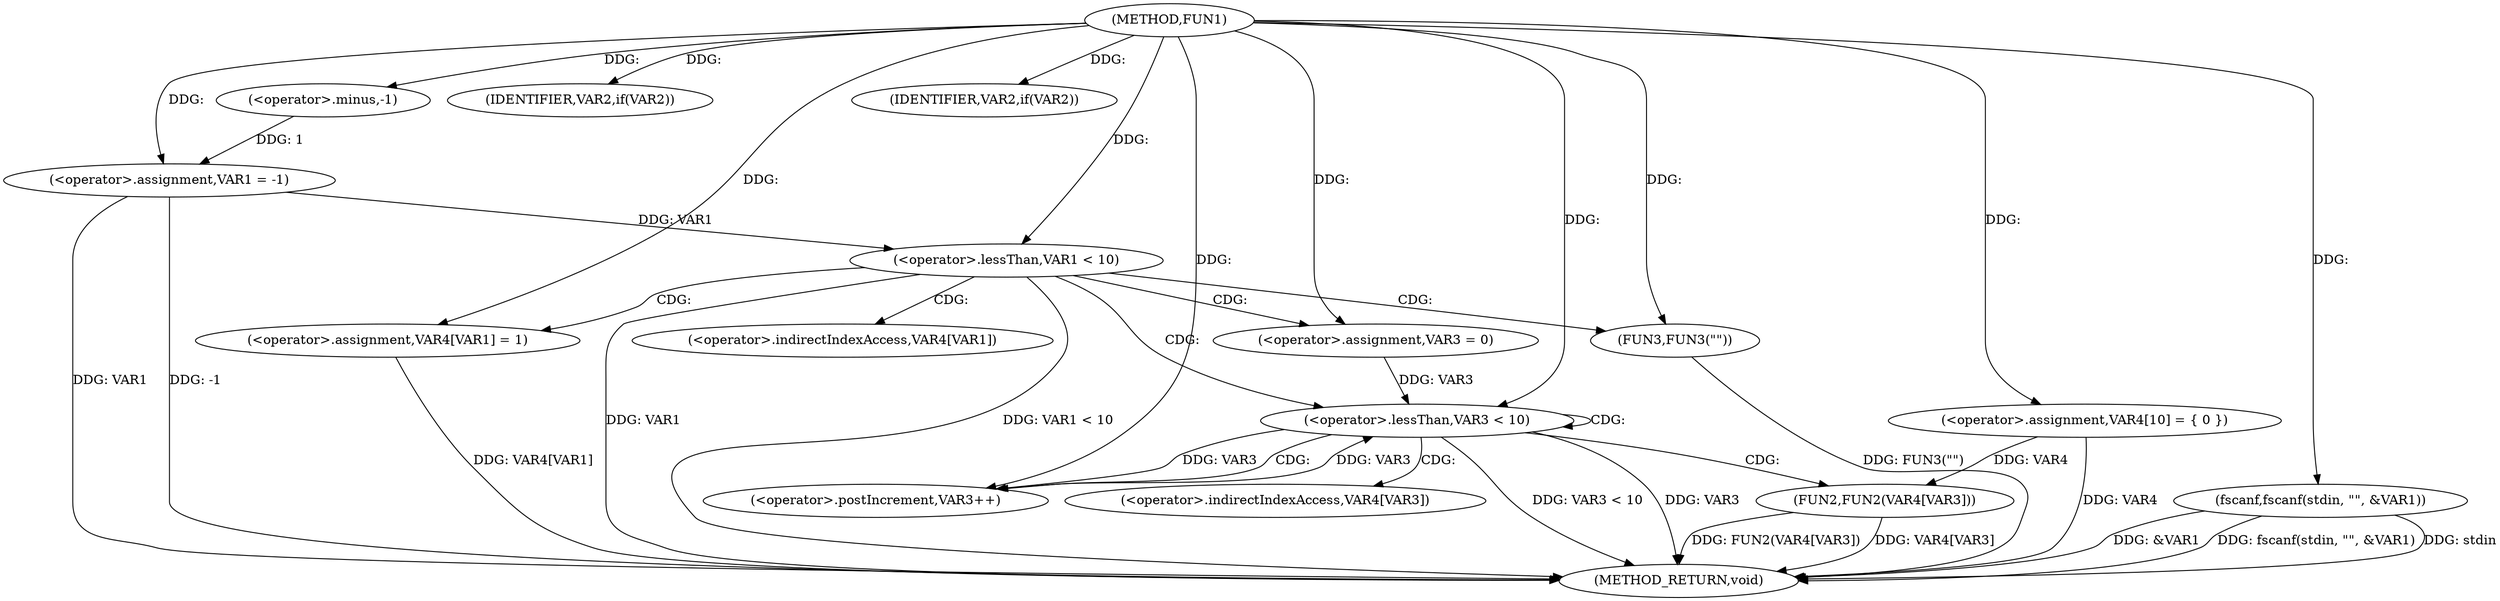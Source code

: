 digraph FUN1 {  
"1000100" [label = "(METHOD,FUN1)" ]
"1000151" [label = "(METHOD_RETURN,void)" ]
"1000103" [label = "(<operator>.assignment,VAR1 = -1)" ]
"1000105" [label = "(<operator>.minus,-1)" ]
"1000108" [label = "(IDENTIFIER,VAR2,if(VAR2))" ]
"1000110" [label = "(fscanf,fscanf(stdin, \"\", &VAR1))" ]
"1000116" [label = "(IDENTIFIER,VAR2,if(VAR2))" ]
"1000121" [label = "(<operator>.assignment,VAR4[10] = { 0 })" ]
"1000124" [label = "(<operator>.lessThan,VAR1 < 10)" ]
"1000128" [label = "(<operator>.assignment,VAR4[VAR1] = 1)" ]
"1000134" [label = "(<operator>.assignment,VAR3 = 0)" ]
"1000137" [label = "(<operator>.lessThan,VAR3 < 10)" ]
"1000140" [label = "(<operator>.postIncrement,VAR3++)" ]
"1000143" [label = "(FUN2,FUN2(VAR4[VAR3]))" ]
"1000149" [label = "(FUN3,FUN3(\"\"))" ]
"1000129" [label = "(<operator>.indirectIndexAccess,VAR4[VAR1])" ]
"1000144" [label = "(<operator>.indirectIndexAccess,VAR4[VAR3])" ]
  "1000124" -> "1000151"  [ label = "DDG: VAR1"] 
  "1000103" -> "1000151"  [ label = "DDG: VAR1"] 
  "1000103" -> "1000151"  [ label = "DDG: -1"] 
  "1000149" -> "1000151"  [ label = "DDG: FUN3(\"\")"] 
  "1000110" -> "1000151"  [ label = "DDG: stdin"] 
  "1000137" -> "1000151"  [ label = "DDG: VAR3 < 10"] 
  "1000124" -> "1000151"  [ label = "DDG: VAR1 < 10"] 
  "1000128" -> "1000151"  [ label = "DDG: VAR4[VAR1]"] 
  "1000143" -> "1000151"  [ label = "DDG: VAR4[VAR3]"] 
  "1000110" -> "1000151"  [ label = "DDG: &VAR1"] 
  "1000110" -> "1000151"  [ label = "DDG: fscanf(stdin, \"\", &VAR1)"] 
  "1000143" -> "1000151"  [ label = "DDG: FUN2(VAR4[VAR3])"] 
  "1000121" -> "1000151"  [ label = "DDG: VAR4"] 
  "1000137" -> "1000151"  [ label = "DDG: VAR3"] 
  "1000105" -> "1000103"  [ label = "DDG: 1"] 
  "1000100" -> "1000103"  [ label = "DDG: "] 
  "1000100" -> "1000105"  [ label = "DDG: "] 
  "1000100" -> "1000108"  [ label = "DDG: "] 
  "1000100" -> "1000110"  [ label = "DDG: "] 
  "1000100" -> "1000116"  [ label = "DDG: "] 
  "1000100" -> "1000121"  [ label = "DDG: "] 
  "1000103" -> "1000124"  [ label = "DDG: VAR1"] 
  "1000100" -> "1000124"  [ label = "DDG: "] 
  "1000100" -> "1000128"  [ label = "DDG: "] 
  "1000100" -> "1000134"  [ label = "DDG: "] 
  "1000140" -> "1000137"  [ label = "DDG: VAR3"] 
  "1000134" -> "1000137"  [ label = "DDG: VAR3"] 
  "1000100" -> "1000137"  [ label = "DDG: "] 
  "1000137" -> "1000140"  [ label = "DDG: VAR3"] 
  "1000100" -> "1000140"  [ label = "DDG: "] 
  "1000121" -> "1000143"  [ label = "DDG: VAR4"] 
  "1000100" -> "1000149"  [ label = "DDG: "] 
  "1000124" -> "1000128"  [ label = "CDG: "] 
  "1000124" -> "1000137"  [ label = "CDG: "] 
  "1000124" -> "1000129"  [ label = "CDG: "] 
  "1000124" -> "1000149"  [ label = "CDG: "] 
  "1000124" -> "1000134"  [ label = "CDG: "] 
  "1000137" -> "1000143"  [ label = "CDG: "] 
  "1000137" -> "1000137"  [ label = "CDG: "] 
  "1000137" -> "1000144"  [ label = "CDG: "] 
  "1000137" -> "1000140"  [ label = "CDG: "] 
}
